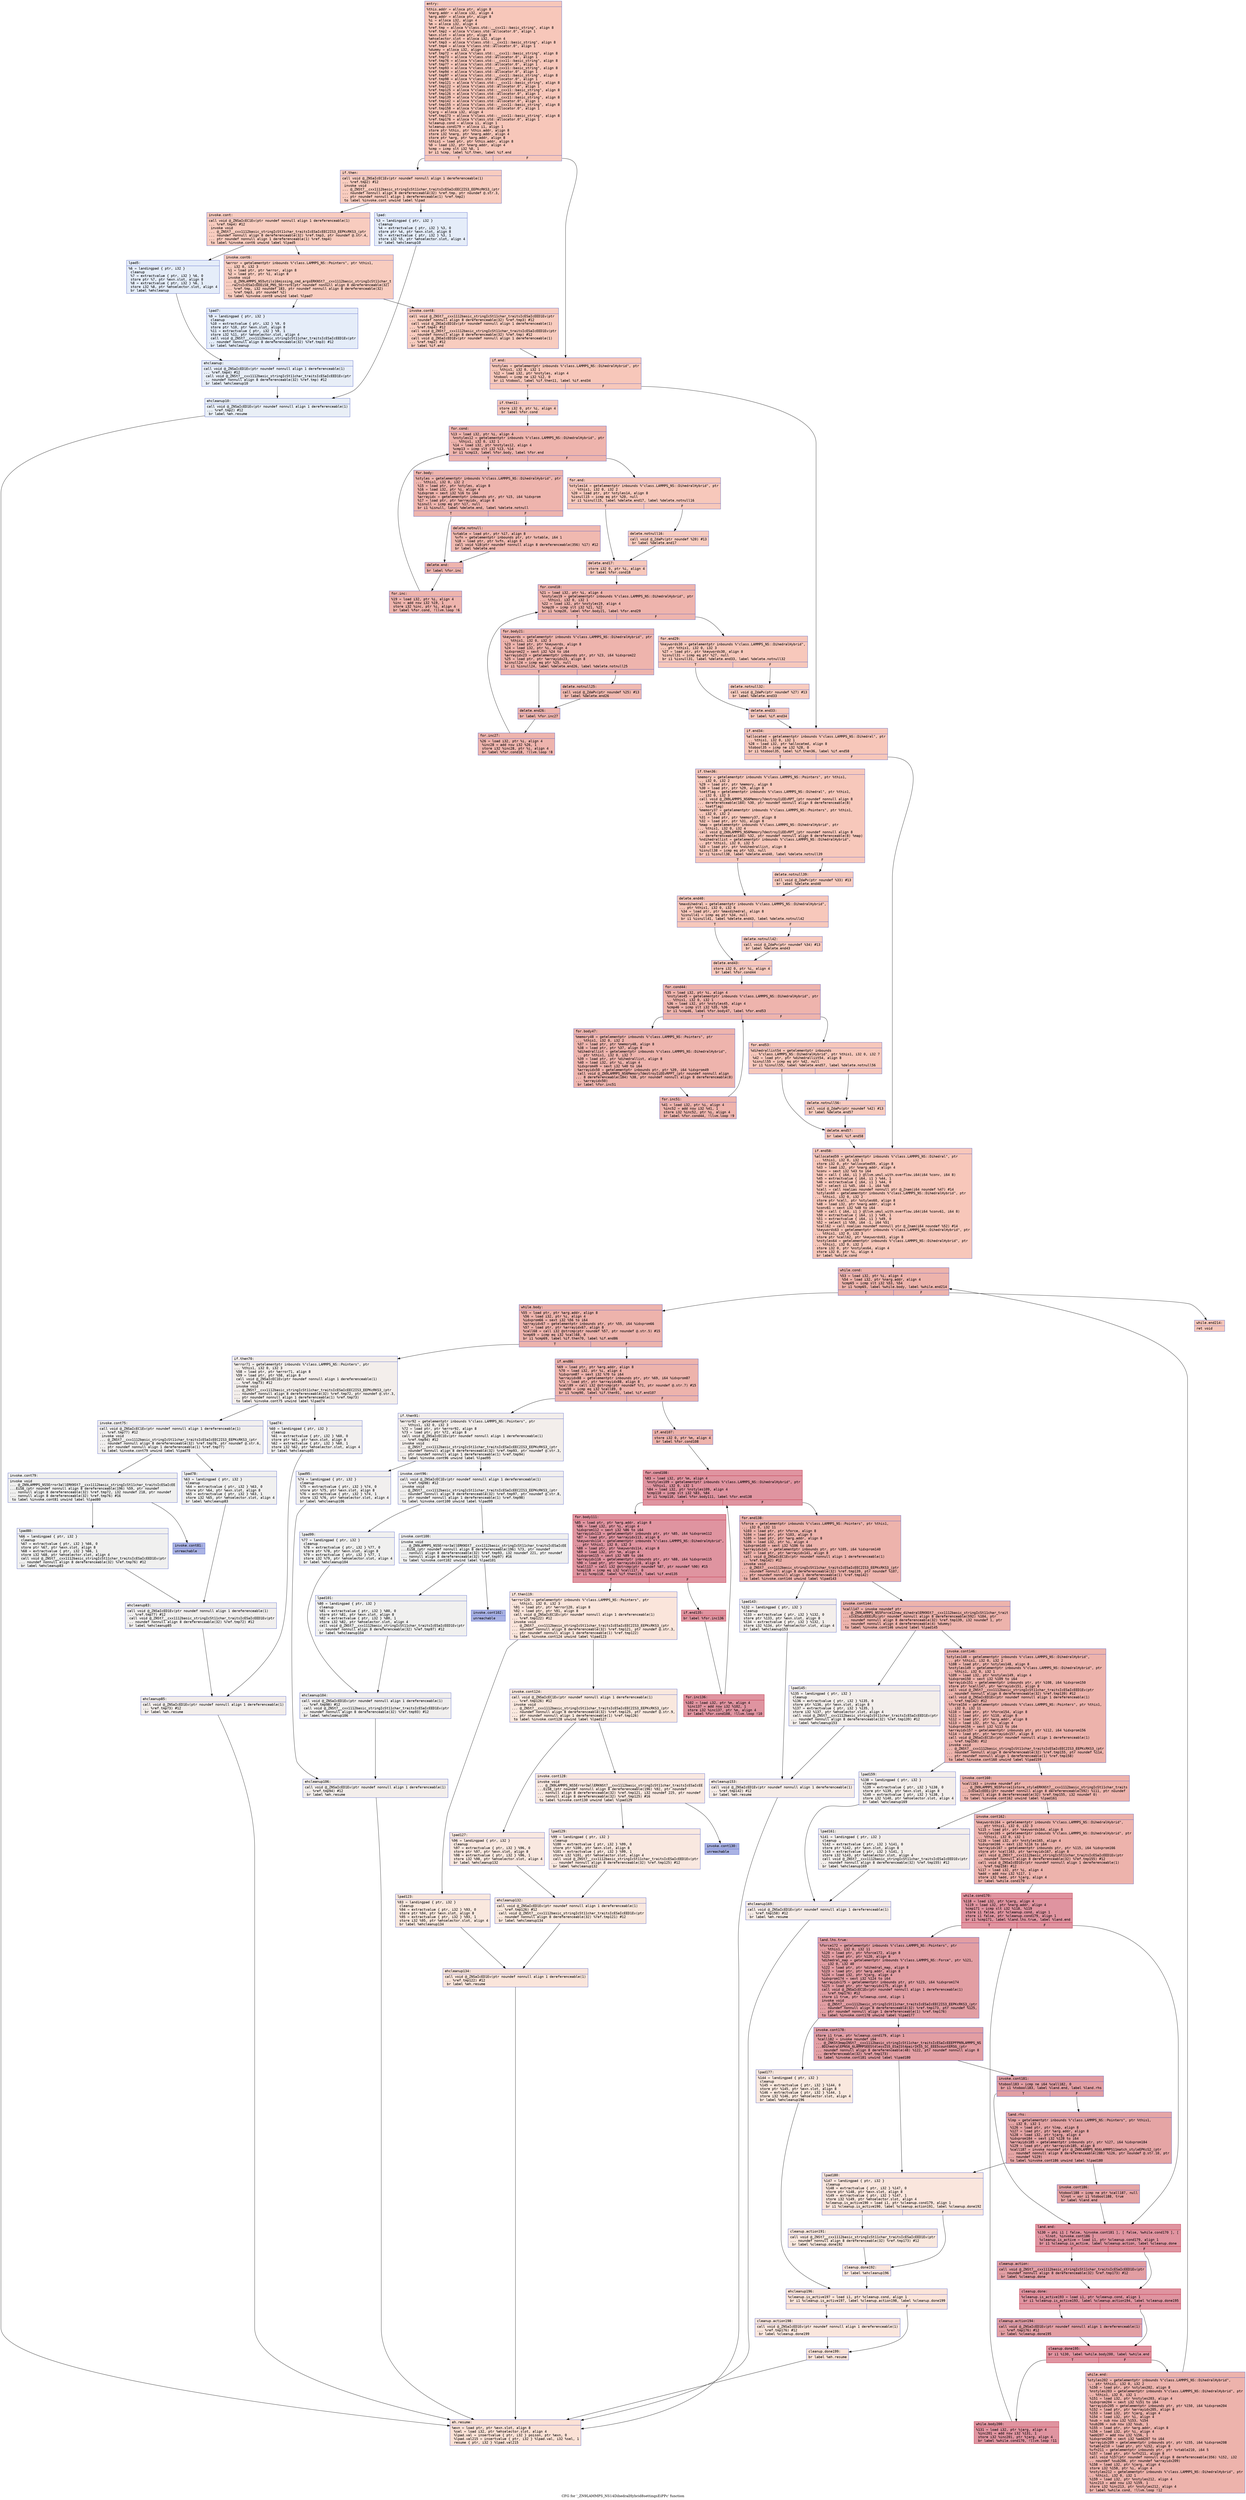 digraph "CFG for '_ZN9LAMMPS_NS14DihedralHybrid8settingsEiPPc' function" {
	label="CFG for '_ZN9LAMMPS_NS14DihedralHybrid8settingsEiPPc' function";

	Node0x56273af198f0 [shape=record,color="#3d50c3ff", style=filled, fillcolor="#ec7f6370" fontname="Courier",label="{entry:\l|  %this.addr = alloca ptr, align 8\l  %narg.addr = alloca i32, align 4\l  %arg.addr = alloca ptr, align 8\l  %i = alloca i32, align 4\l  %m = alloca i32, align 4\l  %ref.tmp = alloca %\"class.std::__cxx11::basic_string\", align 8\l  %ref.tmp2 = alloca %\"class.std::allocator.0\", align 1\l  %exn.slot = alloca ptr, align 8\l  %ehselector.slot = alloca i32, align 4\l  %ref.tmp3 = alloca %\"class.std::__cxx11::basic_string\", align 8\l  %ref.tmp4 = alloca %\"class.std::allocator.0\", align 1\l  %dummy = alloca i32, align 4\l  %ref.tmp72 = alloca %\"class.std::__cxx11::basic_string\", align 8\l  %ref.tmp73 = alloca %\"class.std::allocator.0\", align 1\l  %ref.tmp76 = alloca %\"class.std::__cxx11::basic_string\", align 8\l  %ref.tmp77 = alloca %\"class.std::allocator.0\", align 1\l  %ref.tmp93 = alloca %\"class.std::__cxx11::basic_string\", align 8\l  %ref.tmp94 = alloca %\"class.std::allocator.0\", align 1\l  %ref.tmp97 = alloca %\"class.std::__cxx11::basic_string\", align 8\l  %ref.tmp98 = alloca %\"class.std::allocator.0\", align 1\l  %ref.tmp121 = alloca %\"class.std::__cxx11::basic_string\", align 8\l  %ref.tmp122 = alloca %\"class.std::allocator.0\", align 1\l  %ref.tmp125 = alloca %\"class.std::__cxx11::basic_string\", align 8\l  %ref.tmp126 = alloca %\"class.std::allocator.0\", align 1\l  %ref.tmp139 = alloca %\"class.std::__cxx11::basic_string\", align 8\l  %ref.tmp142 = alloca %\"class.std::allocator.0\", align 1\l  %ref.tmp155 = alloca %\"class.std::__cxx11::basic_string\", align 8\l  %ref.tmp158 = alloca %\"class.std::allocator.0\", align 1\l  %jarg = alloca i32, align 4\l  %ref.tmp173 = alloca %\"class.std::__cxx11::basic_string\", align 8\l  %ref.tmp176 = alloca %\"class.std::allocator.0\", align 1\l  %cleanup.cond = alloca i1, align 1\l  %cleanup.cond179 = alloca i1, align 1\l  store ptr %this, ptr %this.addr, align 8\l  store i32 %narg, ptr %narg.addr, align 4\l  store ptr %arg, ptr %arg.addr, align 8\l  %this1 = load ptr, ptr %this.addr, align 8\l  %0 = load i32, ptr %narg.addr, align 4\l  %cmp = icmp slt i32 %0, 1\l  br i1 %cmp, label %if.then, label %if.end\l|{<s0>T|<s1>F}}"];
	Node0x56273af198f0:s0 -> Node0x56273af1b4c0[tooltip="entry -> if.then\nProbability 37.50%" ];
	Node0x56273af198f0:s1 -> Node0x56273af1b530[tooltip="entry -> if.end\nProbability 62.50%" ];
	Node0x56273af1b4c0 [shape=record,color="#3d50c3ff", style=filled, fillcolor="#f08b6e70" fontname="Courier",label="{if.then:\l|  call void @_ZNSaIcEC1Ev(ptr noundef nonnull align 1 dereferenceable(1)\l... %ref.tmp2) #12\l  invoke void\l... @_ZNSt7__cxx1112basic_stringIcSt11char_traitsIcESaIcEEC2IS3_EEPKcRKS3_(ptr\l... noundef nonnull align 8 dereferenceable(32) %ref.tmp, ptr noundef @.str.3,\l... ptr noundef nonnull align 1 dereferenceable(1) %ref.tmp2)\l          to label %invoke.cont unwind label %lpad\l}"];
	Node0x56273af1b4c0 -> Node0x56273af1b850[tooltip="if.then -> invoke.cont\nProbability 100.00%" ];
	Node0x56273af1b4c0 -> Node0x56273af1b8d0[tooltip="if.then -> lpad\nProbability 0.00%" ];
	Node0x56273af1b850 [shape=record,color="#3d50c3ff", style=filled, fillcolor="#f08b6e70" fontname="Courier",label="{invoke.cont:\l|  call void @_ZNSaIcEC1Ev(ptr noundef nonnull align 1 dereferenceable(1)\l... %ref.tmp4) #12\l  invoke void\l... @_ZNSt7__cxx1112basic_stringIcSt11char_traitsIcESaIcEEC2IS3_EEPKcRKS3_(ptr\l... noundef nonnull align 8 dereferenceable(32) %ref.tmp3, ptr noundef @.str.4,\l... ptr noundef nonnull align 1 dereferenceable(1) %ref.tmp4)\l          to label %invoke.cont6 unwind label %lpad5\l}"];
	Node0x56273af1b850 -> Node0x56273af1bd80[tooltip="invoke.cont -> invoke.cont6\nProbability 100.00%" ];
	Node0x56273af1b850 -> Node0x56273af1bdd0[tooltip="invoke.cont -> lpad5\nProbability 0.00%" ];
	Node0x56273af1bd80 [shape=record,color="#3d50c3ff", style=filled, fillcolor="#f08b6e70" fontname="Courier",label="{invoke.cont6:\l|  %error = getelementptr inbounds %\"class.LAMMPS_NS::Pointers\", ptr %this1,\l... i32 0, i32 3\l  %1 = load ptr, ptr %error, align 8\l  %2 = load ptr, ptr %1, align 8\l  invoke void\l... @_ZN9LAMMPS_NS5utils16missing_cmd_argsERKNSt7__cxx1112basic_stringIcSt11char_t\l...raitsIcESaIcEEEiS8_PNS_5ErrorE(ptr noundef nonnull align 8 dereferenceable(32)\l... %ref.tmp, i32 noundef 183, ptr noundef nonnull align 8 dereferenceable(32)\l... %ref.tmp3, ptr noundef %2)\l          to label %invoke.cont8 unwind label %lpad7\l}"];
	Node0x56273af1bd80 -> Node0x56273af1bd30[tooltip="invoke.cont6 -> invoke.cont8\nProbability 100.00%" ];
	Node0x56273af1bd80 -> Node0x56273af1c2d0[tooltip="invoke.cont6 -> lpad7\nProbability 0.00%" ];
	Node0x56273af1bd30 [shape=record,color="#3d50c3ff", style=filled, fillcolor="#f08b6e70" fontname="Courier",label="{invoke.cont8:\l|  call void @_ZNSt7__cxx1112basic_stringIcSt11char_traitsIcESaIcEED1Ev(ptr\l... noundef nonnull align 8 dereferenceable(32) %ref.tmp3) #12\l  call void @_ZNSaIcED1Ev(ptr noundef nonnull align 1 dereferenceable(1)\l... %ref.tmp4) #12\l  call void @_ZNSt7__cxx1112basic_stringIcSt11char_traitsIcESaIcEED1Ev(ptr\l... noundef nonnull align 8 dereferenceable(32) %ref.tmp) #12\l  call void @_ZNSaIcED1Ev(ptr noundef nonnull align 1 dereferenceable(1)\l... %ref.tmp2) #12\l  br label %if.end\l}"];
	Node0x56273af1bd30 -> Node0x56273af1b530[tooltip="invoke.cont8 -> if.end\nProbability 100.00%" ];
	Node0x56273af1b8d0 [shape=record,color="#3d50c3ff", style=filled, fillcolor="#c5d6f270" fontname="Courier",label="{lpad:\l|  %3 = landingpad \{ ptr, i32 \}\l          cleanup\l  %4 = extractvalue \{ ptr, i32 \} %3, 0\l  store ptr %4, ptr %exn.slot, align 8\l  %5 = extractvalue \{ ptr, i32 \} %3, 1\l  store i32 %5, ptr %ehselector.slot, align 4\l  br label %ehcleanup10\l}"];
	Node0x56273af1b8d0 -> Node0x56273af1cf00[tooltip="lpad -> ehcleanup10\nProbability 100.00%" ];
	Node0x56273af1bdd0 [shape=record,color="#3d50c3ff", style=filled, fillcolor="#c5d6f270" fontname="Courier",label="{lpad5:\l|  %6 = landingpad \{ ptr, i32 \}\l          cleanup\l  %7 = extractvalue \{ ptr, i32 \} %6, 0\l  store ptr %7, ptr %exn.slot, align 8\l  %8 = extractvalue \{ ptr, i32 \} %6, 1\l  store i32 %8, ptr %ehselector.slot, align 4\l  br label %ehcleanup\l}"];
	Node0x56273af1bdd0 -> Node0x56273af1d8f0[tooltip="lpad5 -> ehcleanup\nProbability 100.00%" ];
	Node0x56273af1c2d0 [shape=record,color="#3d50c3ff", style=filled, fillcolor="#c5d6f270" fontname="Courier",label="{lpad7:\l|  %9 = landingpad \{ ptr, i32 \}\l          cleanup\l  %10 = extractvalue \{ ptr, i32 \} %9, 0\l  store ptr %10, ptr %exn.slot, align 8\l  %11 = extractvalue \{ ptr, i32 \} %9, 1\l  store i32 %11, ptr %ehselector.slot, align 4\l  call void @_ZNSt7__cxx1112basic_stringIcSt11char_traitsIcESaIcEED1Ev(ptr\l... noundef nonnull align 8 dereferenceable(32) %ref.tmp3) #12\l  br label %ehcleanup\l}"];
	Node0x56273af1c2d0 -> Node0x56273af1d8f0[tooltip="lpad7 -> ehcleanup\nProbability 100.00%" ];
	Node0x56273af1d8f0 [shape=record,color="#3d50c3ff", style=filled, fillcolor="#cbd8ee70" fontname="Courier",label="{ehcleanup:\l|  call void @_ZNSaIcED1Ev(ptr noundef nonnull align 1 dereferenceable(1)\l... %ref.tmp4) #12\l  call void @_ZNSt7__cxx1112basic_stringIcSt11char_traitsIcESaIcEED1Ev(ptr\l... noundef nonnull align 8 dereferenceable(32) %ref.tmp) #12\l  br label %ehcleanup10\l}"];
	Node0x56273af1d8f0 -> Node0x56273af1cf00[tooltip="ehcleanup -> ehcleanup10\nProbability 100.00%" ];
	Node0x56273af1cf00 [shape=record,color="#3d50c3ff", style=filled, fillcolor="#cedaeb70" fontname="Courier",label="{ehcleanup10:\l|  call void @_ZNSaIcED1Ev(ptr noundef nonnull align 1 dereferenceable(1)\l... %ref.tmp2) #12\l  br label %eh.resume\l}"];
	Node0x56273af1cf00 -> Node0x56273af1e200[tooltip="ehcleanup10 -> eh.resume\nProbability 100.00%" ];
	Node0x56273af1b530 [shape=record,color="#3d50c3ff", style=filled, fillcolor="#ec7f6370" fontname="Courier",label="{if.end:\l|  %nstyles = getelementptr inbounds %\"class.LAMMPS_NS::DihedralHybrid\", ptr\l... %this1, i32 0, i32 1\l  %12 = load i32, ptr %nstyles, align 4\l  %tobool = icmp ne i32 %12, 0\l  br i1 %tobool, label %if.then11, label %if.end34\l|{<s0>T|<s1>F}}"];
	Node0x56273af1b530:s0 -> Node0x56273af1e4b0[tooltip="if.end -> if.then11\nProbability 62.50%" ];
	Node0x56273af1b530:s1 -> Node0x56273af1e530[tooltip="if.end -> if.end34\nProbability 37.50%" ];
	Node0x56273af1e4b0 [shape=record,color="#3d50c3ff", style=filled, fillcolor="#ed836670" fontname="Courier",label="{if.then11:\l|  store i32 0, ptr %i, align 4\l  br label %for.cond\l}"];
	Node0x56273af1e4b0 -> Node0x56273af1e700[tooltip="if.then11 -> for.cond\nProbability 100.00%" ];
	Node0x56273af1e700 [shape=record,color="#3d50c3ff", style=filled, fillcolor="#d8564670" fontname="Courier",label="{for.cond:\l|  %13 = load i32, ptr %i, align 4\l  %nstyles12 = getelementptr inbounds %\"class.LAMMPS_NS::DihedralHybrid\", ptr\l... %this1, i32 0, i32 1\l  %14 = load i32, ptr %nstyles12, align 4\l  %cmp13 = icmp slt i32 %13, %14\l  br i1 %cmp13, label %for.body, label %for.end\l|{<s0>T|<s1>F}}"];
	Node0x56273af1e700:s0 -> Node0x56273af1ea90[tooltip="for.cond -> for.body\nProbability 96.88%" ];
	Node0x56273af1e700:s1 -> Node0x56273af1eb10[tooltip="for.cond -> for.end\nProbability 3.12%" ];
	Node0x56273af1ea90 [shape=record,color="#3d50c3ff", style=filled, fillcolor="#d8564670" fontname="Courier",label="{for.body:\l|  %styles = getelementptr inbounds %\"class.LAMMPS_NS::DihedralHybrid\", ptr\l... %this1, i32 0, i32 2\l  %15 = load ptr, ptr %styles, align 8\l  %16 = load i32, ptr %i, align 4\l  %idxprom = sext i32 %16 to i64\l  %arrayidx = getelementptr inbounds ptr, ptr %15, i64 %idxprom\l  %17 = load ptr, ptr %arrayidx, align 8\l  %isnull = icmp eq ptr %17, null\l  br i1 %isnull, label %delete.end, label %delete.notnull\l|{<s0>T|<s1>F}}"];
	Node0x56273af1ea90:s0 -> Node0x56273af1f100[tooltip="for.body -> delete.end\nProbability 37.50%" ];
	Node0x56273af1ea90:s1 -> Node0x56273af1f180[tooltip="for.body -> delete.notnull\nProbability 62.50%" ];
	Node0x56273af1f180 [shape=record,color="#3d50c3ff", style=filled, fillcolor="#de614d70" fontname="Courier",label="{delete.notnull:\l|  %vtable = load ptr, ptr %17, align 8\l  %vfn = getelementptr inbounds ptr, ptr %vtable, i64 1\l  %18 = load ptr, ptr %vfn, align 8\l  call void %18(ptr noundef nonnull align 8 dereferenceable(356) %17) #12\l  br label %delete.end\l}"];
	Node0x56273af1f180 -> Node0x56273af1f100[tooltip="delete.notnull -> delete.end\nProbability 100.00%" ];
	Node0x56273af1f100 [shape=record,color="#3d50c3ff", style=filled, fillcolor="#d8564670" fontname="Courier",label="{delete.end:\l|  br label %for.inc\l}"];
	Node0x56273af1f100 -> Node0x56273af1f690[tooltip="delete.end -> for.inc\nProbability 100.00%" ];
	Node0x56273af1f690 [shape=record,color="#3d50c3ff", style=filled, fillcolor="#d8564670" fontname="Courier",label="{for.inc:\l|  %19 = load i32, ptr %i, align 4\l  %inc = add nsw i32 %19, 1\l  store i32 %inc, ptr %i, align 4\l  br label %for.cond, !llvm.loop !6\l}"];
	Node0x56273af1f690 -> Node0x56273af1e700[tooltip="for.inc -> for.cond\nProbability 100.00%" ];
	Node0x56273af1eb10 [shape=record,color="#3d50c3ff", style=filled, fillcolor="#ed836670" fontname="Courier",label="{for.end:\l|  %styles14 = getelementptr inbounds %\"class.LAMMPS_NS::DihedralHybrid\", ptr\l... %this1, i32 0, i32 2\l  %20 = load ptr, ptr %styles14, align 8\l  %isnull15 = icmp eq ptr %20, null\l  br i1 %isnull15, label %delete.end17, label %delete.notnull16\l|{<s0>T|<s1>F}}"];
	Node0x56273af1eb10:s0 -> Node0x56273af1fc50[tooltip="for.end -> delete.end17\nProbability 37.50%" ];
	Node0x56273af1eb10:s1 -> Node0x56273af1fd00[tooltip="for.end -> delete.notnull16\nProbability 62.50%" ];
	Node0x56273af1fd00 [shape=record,color="#3d50c3ff", style=filled, fillcolor="#f08b6e70" fontname="Courier",label="{delete.notnull16:\l|  call void @_ZdaPv(ptr noundef %20) #13\l  br label %delete.end17\l}"];
	Node0x56273af1fd00 -> Node0x56273af1fc50[tooltip="delete.notnull16 -> delete.end17\nProbability 100.00%" ];
	Node0x56273af1fc50 [shape=record,color="#3d50c3ff", style=filled, fillcolor="#ed836670" fontname="Courier",label="{delete.end17:\l|  store i32 0, ptr %i, align 4\l  br label %for.cond18\l}"];
	Node0x56273af1fc50 -> Node0x56273af200a0[tooltip="delete.end17 -> for.cond18\nProbability 100.00%" ];
	Node0x56273af200a0 [shape=record,color="#3d50c3ff", style=filled, fillcolor="#d8564670" fontname="Courier",label="{for.cond18:\l|  %21 = load i32, ptr %i, align 4\l  %nstyles19 = getelementptr inbounds %\"class.LAMMPS_NS::DihedralHybrid\", ptr\l... %this1, i32 0, i32 1\l  %22 = load i32, ptr %nstyles19, align 4\l  %cmp20 = icmp slt i32 %21, %22\l  br i1 %cmp20, label %for.body21, label %for.end29\l|{<s0>T|<s1>F}}"];
	Node0x56273af200a0:s0 -> Node0x56273af203b0[tooltip="for.cond18 -> for.body21\nProbability 96.88%" ];
	Node0x56273af200a0:s1 -> Node0x56273af20430[tooltip="for.cond18 -> for.end29\nProbability 3.12%" ];
	Node0x56273af203b0 [shape=record,color="#3d50c3ff", style=filled, fillcolor="#d8564670" fontname="Courier",label="{for.body21:\l|  %keywords = getelementptr inbounds %\"class.LAMMPS_NS::DihedralHybrid\", ptr\l... %this1, i32 0, i32 3\l  %23 = load ptr, ptr %keywords, align 8\l  %24 = load i32, ptr %i, align 4\l  %idxprom22 = sext i32 %24 to i64\l  %arrayidx23 = getelementptr inbounds ptr, ptr %23, i64 %idxprom22\l  %25 = load ptr, ptr %arrayidx23, align 8\l  %isnull24 = icmp eq ptr %25, null\l  br i1 %isnull24, label %delete.end26, label %delete.notnull25\l|{<s0>T|<s1>F}}"];
	Node0x56273af203b0:s0 -> Node0x56273af20a00[tooltip="for.body21 -> delete.end26\nProbability 37.50%" ];
	Node0x56273af203b0:s1 -> Node0x56273af20ab0[tooltip="for.body21 -> delete.notnull25\nProbability 62.50%" ];
	Node0x56273af20ab0 [shape=record,color="#3d50c3ff", style=filled, fillcolor="#de614d70" fontname="Courier",label="{delete.notnull25:\l|  call void @_ZdaPv(ptr noundef %25) #13\l  br label %delete.end26\l}"];
	Node0x56273af20ab0 -> Node0x56273af20a00[tooltip="delete.notnull25 -> delete.end26\nProbability 100.00%" ];
	Node0x56273af20a00 [shape=record,color="#3d50c3ff", style=filled, fillcolor="#d8564670" fontname="Courier",label="{delete.end26:\l|  br label %for.inc27\l}"];
	Node0x56273af20a00 -> Node0x56273af20db0[tooltip="delete.end26 -> for.inc27\nProbability 100.00%" ];
	Node0x56273af20db0 [shape=record,color="#3d50c3ff", style=filled, fillcolor="#d8564670" fontname="Courier",label="{for.inc27:\l|  %26 = load i32, ptr %i, align 4\l  %inc28 = add nsw i32 %26, 1\l  store i32 %inc28, ptr %i, align 4\l  br label %for.cond18, !llvm.loop !8\l}"];
	Node0x56273af20db0 -> Node0x56273af200a0[tooltip="for.inc27 -> for.cond18\nProbability 100.00%" ];
	Node0x56273af20430 [shape=record,color="#3d50c3ff", style=filled, fillcolor="#ed836670" fontname="Courier",label="{for.end29:\l|  %keywords30 = getelementptr inbounds %\"class.LAMMPS_NS::DihedralHybrid\",\l... ptr %this1, i32 0, i32 3\l  %27 = load ptr, ptr %keywords30, align 8\l  %isnull31 = icmp eq ptr %27, null\l  br i1 %isnull31, label %delete.end33, label %delete.notnull32\l|{<s0>T|<s1>F}}"];
	Node0x56273af20430:s0 -> Node0x56273af213a0[tooltip="for.end29 -> delete.end33\nProbability 37.50%" ];
	Node0x56273af20430:s1 -> Node0x56273af21450[tooltip="for.end29 -> delete.notnull32\nProbability 62.50%" ];
	Node0x56273af21450 [shape=record,color="#3d50c3ff", style=filled, fillcolor="#f08b6e70" fontname="Courier",label="{delete.notnull32:\l|  call void @_ZdaPv(ptr noundef %27) #13\l  br label %delete.end33\l}"];
	Node0x56273af21450 -> Node0x56273af213a0[tooltip="delete.notnull32 -> delete.end33\nProbability 100.00%" ];
	Node0x56273af213a0 [shape=record,color="#3d50c3ff", style=filled, fillcolor="#ed836670" fontname="Courier",label="{delete.end33:\l|  br label %if.end34\l}"];
	Node0x56273af213a0 -> Node0x56273af1e530[tooltip="delete.end33 -> if.end34\nProbability 100.00%" ];
	Node0x56273af1e530 [shape=record,color="#3d50c3ff", style=filled, fillcolor="#ec7f6370" fontname="Courier",label="{if.end34:\l|  %allocated = getelementptr inbounds %\"class.LAMMPS_NS::Dihedral\", ptr\l... %this1, i32 0, i32 1\l  %28 = load i32, ptr %allocated, align 8\l  %tobool35 = icmp ne i32 %28, 0\l  br i1 %tobool35, label %if.then36, label %if.end58\l|{<s0>T|<s1>F}}"];
	Node0x56273af1e530:s0 -> Node0x56273af21990[tooltip="if.end34 -> if.then36\nProbability 62.50%" ];
	Node0x56273af1e530:s1 -> Node0x56273af21a10[tooltip="if.end34 -> if.end58\nProbability 37.50%" ];
	Node0x56273af21990 [shape=record,color="#3d50c3ff", style=filled, fillcolor="#ed836670" fontname="Courier",label="{if.then36:\l|  %memory = getelementptr inbounds %\"class.LAMMPS_NS::Pointers\", ptr %this1,\l... i32 0, i32 2\l  %29 = load ptr, ptr %memory, align 8\l  %30 = load ptr, ptr %29, align 8\l  %setflag = getelementptr inbounds %\"class.LAMMPS_NS::Dihedral\", ptr %this1,\l... i32 0, i32 3\l  call void @_ZN9LAMMPS_NS6Memory7destroyIiEEvRPT_(ptr noundef nonnull align 8\l... dereferenceable(184) %30, ptr noundef nonnull align 8 dereferenceable(8)\l... %setflag)\l  %memory37 = getelementptr inbounds %\"class.LAMMPS_NS::Pointers\", ptr %this1,\l... i32 0, i32 2\l  %31 = load ptr, ptr %memory37, align 8\l  %32 = load ptr, ptr %31, align 8\l  %map = getelementptr inbounds %\"class.LAMMPS_NS::DihedralHybrid\", ptr\l... %this1, i32 0, i32 4\l  call void @_ZN9LAMMPS_NS6Memory7destroyIiEEvRPT_(ptr noundef nonnull align 8\l... dereferenceable(184) %32, ptr noundef nonnull align 8 dereferenceable(8) %map)\l  %ndihedrallist = getelementptr inbounds %\"class.LAMMPS_NS::DihedralHybrid\",\l... ptr %this1, i32 0, i32 5\l  %33 = load ptr, ptr %ndihedrallist, align 8\l  %isnull38 = icmp eq ptr %33, null\l  br i1 %isnull38, label %delete.end40, label %delete.notnull39\l|{<s0>T|<s1>F}}"];
	Node0x56273af21990:s0 -> Node0x56273af22b50[tooltip="if.then36 -> delete.end40\nProbability 37.50%" ];
	Node0x56273af21990:s1 -> Node0x56273af22c00[tooltip="if.then36 -> delete.notnull39\nProbability 62.50%" ];
	Node0x56273af22c00 [shape=record,color="#3d50c3ff", style=filled, fillcolor="#f08b6e70" fontname="Courier",label="{delete.notnull39:\l|  call void @_ZdaPv(ptr noundef %33) #13\l  br label %delete.end40\l}"];
	Node0x56273af22c00 -> Node0x56273af22b50[tooltip="delete.notnull39 -> delete.end40\nProbability 100.00%" ];
	Node0x56273af22b50 [shape=record,color="#3d50c3ff", style=filled, fillcolor="#ed836670" fontname="Courier",label="{delete.end40:\l|  %maxdihedral = getelementptr inbounds %\"class.LAMMPS_NS::DihedralHybrid\",\l... ptr %this1, i32 0, i32 6\l  %34 = load ptr, ptr %maxdihedral, align 8\l  %isnull41 = icmp eq ptr %34, null\l  br i1 %isnull41, label %delete.end43, label %delete.notnull42\l|{<s0>T|<s1>F}}"];
	Node0x56273af22b50:s0 -> Node0x56273aefe960[tooltip="delete.end40 -> delete.end43\nProbability 37.50%" ];
	Node0x56273af22b50:s1 -> Node0x56273aefea10[tooltip="delete.end40 -> delete.notnull42\nProbability 62.50%" ];
	Node0x56273aefea10 [shape=record,color="#3d50c3ff", style=filled, fillcolor="#f08b6e70" fontname="Courier",label="{delete.notnull42:\l|  call void @_ZdaPv(ptr noundef %34) #13\l  br label %delete.end43\l}"];
	Node0x56273aefea10 -> Node0x56273aefe960[tooltip="delete.notnull42 -> delete.end43\nProbability 100.00%" ];
	Node0x56273aefe960 [shape=record,color="#3d50c3ff", style=filled, fillcolor="#ed836670" fontname="Courier",label="{delete.end43:\l|  store i32 0, ptr %i, align 4\l  br label %for.cond44\l}"];
	Node0x56273aefe960 -> Node0x56273aefed90[tooltip="delete.end43 -> for.cond44\nProbability 100.00%" ];
	Node0x56273aefed90 [shape=record,color="#3d50c3ff", style=filled, fillcolor="#d8564670" fontname="Courier",label="{for.cond44:\l|  %35 = load i32, ptr %i, align 4\l  %nstyles45 = getelementptr inbounds %\"class.LAMMPS_NS::DihedralHybrid\", ptr\l... %this1, i32 0, i32 1\l  %36 = load i32, ptr %nstyles45, align 4\l  %cmp46 = icmp slt i32 %35, %36\l  br i1 %cmp46, label %for.body47, label %for.end53\l|{<s0>T|<s1>F}}"];
	Node0x56273aefed90:s0 -> Node0x56273aeff0a0[tooltip="for.cond44 -> for.body47\nProbability 96.88%" ];
	Node0x56273aefed90:s1 -> Node0x56273aeff120[tooltip="for.cond44 -> for.end53\nProbability 3.12%" ];
	Node0x56273aeff0a0 [shape=record,color="#3d50c3ff", style=filled, fillcolor="#d8564670" fontname="Courier",label="{for.body47:\l|  %memory48 = getelementptr inbounds %\"class.LAMMPS_NS::Pointers\", ptr\l... %this1, i32 0, i32 2\l  %37 = load ptr, ptr %memory48, align 8\l  %38 = load ptr, ptr %37, align 8\l  %dihedrallist = getelementptr inbounds %\"class.LAMMPS_NS::DihedralHybrid\",\l... ptr %this1, i32 0, i32 7\l  %39 = load ptr, ptr %dihedrallist, align 8\l  %40 = load i32, ptr %i, align 4\l  %idxprom49 = sext i32 %40 to i64\l  %arrayidx50 = getelementptr inbounds ptr, ptr %39, i64 %idxprom49\l  call void @_ZN9LAMMPS_NS6Memory7destroyIiEEvRPPT_(ptr noundef nonnull align\l... 8 dereferenceable(184) %38, ptr noundef nonnull align 8 dereferenceable(8)\l... %arrayidx50)\l  br label %for.inc51\l}"];
	Node0x56273aeff0a0 -> Node0x56273aeff950[tooltip="for.body47 -> for.inc51\nProbability 100.00%" ];
	Node0x56273aeff950 [shape=record,color="#3d50c3ff", style=filled, fillcolor="#d8564670" fontname="Courier",label="{for.inc51:\l|  %41 = load i32, ptr %i, align 4\l  %inc52 = add nsw i32 %41, 1\l  store i32 %inc52, ptr %i, align 4\l  br label %for.cond44, !llvm.loop !9\l}"];
	Node0x56273aeff950 -> Node0x56273aefed90[tooltip="for.inc51 -> for.cond44\nProbability 100.00%" ];
	Node0x56273aeff120 [shape=record,color="#3d50c3ff", style=filled, fillcolor="#ed836670" fontname="Courier",label="{for.end53:\l|  %dihedrallist54 = getelementptr inbounds\l... %\"class.LAMMPS_NS::DihedralHybrid\", ptr %this1, i32 0, i32 7\l  %42 = load ptr, ptr %dihedrallist54, align 8\l  %isnull55 = icmp eq ptr %42, null\l  br i1 %isnull55, label %delete.end57, label %delete.notnull56\l|{<s0>T|<s1>F}}"];
	Node0x56273aeff120:s0 -> Node0x56273aefff80[tooltip="for.end53 -> delete.end57\nProbability 37.50%" ];
	Node0x56273aeff120:s1 -> Node0x56273af00030[tooltip="for.end53 -> delete.notnull56\nProbability 62.50%" ];
	Node0x56273af00030 [shape=record,color="#3d50c3ff", style=filled, fillcolor="#f08b6e70" fontname="Courier",label="{delete.notnull56:\l|  call void @_ZdaPv(ptr noundef %42) #13\l  br label %delete.end57\l}"];
	Node0x56273af00030 -> Node0x56273aefff80[tooltip="delete.notnull56 -> delete.end57\nProbability 100.00%" ];
	Node0x56273aefff80 [shape=record,color="#3d50c3ff", style=filled, fillcolor="#ed836670" fontname="Courier",label="{delete.end57:\l|  br label %if.end58\l}"];
	Node0x56273aefff80 -> Node0x56273af21a10[tooltip="delete.end57 -> if.end58\nProbability 100.00%" ];
	Node0x56273af21a10 [shape=record,color="#3d50c3ff", style=filled, fillcolor="#ec7f6370" fontname="Courier",label="{if.end58:\l|  %allocated59 = getelementptr inbounds %\"class.LAMMPS_NS::Dihedral\", ptr\l... %this1, i32 0, i32 1\l  store i32 0, ptr %allocated59, align 8\l  %43 = load i32, ptr %narg.addr, align 4\l  %conv = sext i32 %43 to i64\l  %44 = call \{ i64, i1 \} @llvm.umul.with.overflow.i64(i64 %conv, i64 8)\l  %45 = extractvalue \{ i64, i1 \} %44, 1\l  %46 = extractvalue \{ i64, i1 \} %44, 0\l  %47 = select i1 %45, i64 -1, i64 %46\l  %call = call noalias noundef nonnull ptr @_Znam(i64 noundef %47) #14\l  %styles60 = getelementptr inbounds %\"class.LAMMPS_NS::DihedralHybrid\", ptr\l... %this1, i32 0, i32 2\l  store ptr %call, ptr %styles60, align 8\l  %48 = load i32, ptr %narg.addr, align 4\l  %conv61 = sext i32 %48 to i64\l  %49 = call \{ i64, i1 \} @llvm.umul.with.overflow.i64(i64 %conv61, i64 8)\l  %50 = extractvalue \{ i64, i1 \} %49, 1\l  %51 = extractvalue \{ i64, i1 \} %49, 0\l  %52 = select i1 %50, i64 -1, i64 %51\l  %call62 = call noalias noundef nonnull ptr @_Znam(i64 noundef %52) #14\l  %keywords63 = getelementptr inbounds %\"class.LAMMPS_NS::DihedralHybrid\", ptr\l... %this1, i32 0, i32 3\l  store ptr %call62, ptr %keywords63, align 8\l  %nstyles64 = getelementptr inbounds %\"class.LAMMPS_NS::DihedralHybrid\", ptr\l... %this1, i32 0, i32 1\l  store i32 0, ptr %nstyles64, align 4\l  store i32 0, ptr %i, align 4\l  br label %while.cond\l}"];
	Node0x56273af21a10 -> Node0x56273af01c30[tooltip="if.end58 -> while.cond\nProbability 100.00%" ];
	Node0x56273af01c30 [shape=record,color="#3d50c3ff", style=filled, fillcolor="#d6524470" fontname="Courier",label="{while.cond:\l|  %53 = load i32, ptr %i, align 4\l  %54 = load i32, ptr %narg.addr, align 4\l  %cmp65 = icmp slt i32 %53, %54\l  br i1 %cmp65, label %while.body, label %while.end214\l|{<s0>T|<s1>F}}"];
	Node0x56273af01c30:s0 -> Node0x56273af01ed0[tooltip="while.cond -> while.body\nProbability 96.88%" ];
	Node0x56273af01c30:s1 -> Node0x56273af01f50[tooltip="while.cond -> while.end214\nProbability 3.12%" ];
	Node0x56273af01ed0 [shape=record,color="#3d50c3ff", style=filled, fillcolor="#d6524470" fontname="Courier",label="{while.body:\l|  %55 = load ptr, ptr %arg.addr, align 8\l  %56 = load i32, ptr %i, align 4\l  %idxprom66 = sext i32 %56 to i64\l  %arrayidx67 = getelementptr inbounds ptr, ptr %55, i64 %idxprom66\l  %57 = load ptr, ptr %arrayidx67, align 8\l  %call68 = call i32 @strcmp(ptr noundef %57, ptr noundef @.str.5) #15\l  %cmp69 = icmp eq i32 %call68, 0\l  br i1 %cmp69, label %if.then70, label %if.end86\l|{<s0>T|<s1>F}}"];
	Node0x56273af01ed0:s0 -> Node0x56273af025f0[tooltip="while.body -> if.then70\nProbability 0.00%" ];
	Node0x56273af01ed0:s1 -> Node0x56273af02670[tooltip="while.body -> if.end86\nProbability 100.00%" ];
	Node0x56273af025f0 [shape=record,color="#3d50c3ff", style=filled, fillcolor="#e5d8d170" fontname="Courier",label="{if.then70:\l|  %error71 = getelementptr inbounds %\"class.LAMMPS_NS::Pointers\", ptr\l... %this1, i32 0, i32 3\l  %58 = load ptr, ptr %error71, align 8\l  %59 = load ptr, ptr %58, align 8\l  call void @_ZNSaIcEC1Ev(ptr noundef nonnull align 1 dereferenceable(1)\l... %ref.tmp73) #12\l  invoke void\l... @_ZNSt7__cxx1112basic_stringIcSt11char_traitsIcESaIcEEC2IS3_EEPKcRKS3_(ptr\l... noundef nonnull align 8 dereferenceable(32) %ref.tmp72, ptr noundef @.str.3,\l... ptr noundef nonnull align 1 dereferenceable(1) %ref.tmp73)\l          to label %invoke.cont75 unwind label %lpad74\l}"];
	Node0x56273af025f0 -> Node0x56273af2c270[tooltip="if.then70 -> invoke.cont75\nProbability 50.00%" ];
	Node0x56273af025f0 -> Node0x56273af2c2c0[tooltip="if.then70 -> lpad74\nProbability 50.00%" ];
	Node0x56273af2c270 [shape=record,color="#3d50c3ff", style=filled, fillcolor="#e0dbd870" fontname="Courier",label="{invoke.cont75:\l|  call void @_ZNSaIcEC1Ev(ptr noundef nonnull align 1 dereferenceable(1)\l... %ref.tmp77) #12\l  invoke void\l... @_ZNSt7__cxx1112basic_stringIcSt11char_traitsIcESaIcEEC2IS3_EEPKcRKS3_(ptr\l... noundef nonnull align 8 dereferenceable(32) %ref.tmp76, ptr noundef @.str.6,\l... ptr noundef nonnull align 1 dereferenceable(1) %ref.tmp77)\l          to label %invoke.cont79 unwind label %lpad78\l}"];
	Node0x56273af2c270 -> Node0x56273af2c640[tooltip="invoke.cont75 -> invoke.cont79\nProbability 50.00%" ];
	Node0x56273af2c270 -> Node0x56273af2c690[tooltip="invoke.cont75 -> lpad78\nProbability 50.00%" ];
	Node0x56273af2c640 [shape=record,color="#3d50c3ff", style=filled, fillcolor="#dedcdb70" fontname="Courier",label="{invoke.cont79:\l|  invoke void\l... @_ZN9LAMMPS_NS5Error3allERKNSt7__cxx1112basic_stringIcSt11char_traitsIcESaIcEE\l...EiS8_(ptr noundef nonnull align 8 dereferenceable(196) %59, ptr noundef\l... nonnull align 8 dereferenceable(32) %ref.tmp72, i32 noundef 218, ptr noundef\l... nonnull align 8 dereferenceable(32) %ref.tmp76) #16\l          to label %invoke.cont81 unwind label %lpad80\l}"];
	Node0x56273af2c640 -> Node0x56273af2c5f0[tooltip="invoke.cont79 -> invoke.cont81\nProbability 0.00%" ];
	Node0x56273af2c640 -> Node0x56273af2ca10[tooltip="invoke.cont79 -> lpad80\nProbability 100.00%" ];
	Node0x56273af2c5f0 [shape=record,color="#3d50c3ff", style=filled, fillcolor="#3d50c370" fontname="Courier",label="{invoke.cont81:\l|  unreachable\l}"];
	Node0x56273af2c2c0 [shape=record,color="#3d50c3ff", style=filled, fillcolor="#e0dbd870" fontname="Courier",label="{lpad74:\l|  %60 = landingpad \{ ptr, i32 \}\l          cleanup\l  %61 = extractvalue \{ ptr, i32 \} %60, 0\l  store ptr %61, ptr %exn.slot, align 8\l  %62 = extractvalue \{ ptr, i32 \} %60, 1\l  store i32 %62, ptr %ehselector.slot, align 4\l  br label %ehcleanup85\l}"];
	Node0x56273af2c2c0 -> Node0x56273af2d0b0[tooltip="lpad74 -> ehcleanup85\nProbability 100.00%" ];
	Node0x56273af2c690 [shape=record,color="#3d50c3ff", style=filled, fillcolor="#dedcdb70" fontname="Courier",label="{lpad78:\l|  %63 = landingpad \{ ptr, i32 \}\l          cleanup\l  %64 = extractvalue \{ ptr, i32 \} %63, 0\l  store ptr %64, ptr %exn.slot, align 8\l  %65 = extractvalue \{ ptr, i32 \} %63, 1\l  store i32 %65, ptr %ehselector.slot, align 4\l  br label %ehcleanup83\l}"];
	Node0x56273af2c690 -> Node0x56273af2d400[tooltip="lpad78 -> ehcleanup83\nProbability 100.00%" ];
	Node0x56273af2ca10 [shape=record,color="#3d50c3ff", style=filled, fillcolor="#dedcdb70" fontname="Courier",label="{lpad80:\l|  %66 = landingpad \{ ptr, i32 \}\l          cleanup\l  %67 = extractvalue \{ ptr, i32 \} %66, 0\l  store ptr %67, ptr %exn.slot, align 8\l  %68 = extractvalue \{ ptr, i32 \} %66, 1\l  store i32 %68, ptr %ehselector.slot, align 4\l  call void @_ZNSt7__cxx1112basic_stringIcSt11char_traitsIcESaIcEED1Ev(ptr\l... noundef nonnull align 8 dereferenceable(32) %ref.tmp76) #12\l  br label %ehcleanup83\l}"];
	Node0x56273af2ca10 -> Node0x56273af2d400[tooltip="lpad80 -> ehcleanup83\nProbability 100.00%" ];
	Node0x56273af2d400 [shape=record,color="#3d50c3ff", style=filled, fillcolor="#e0dbd870" fontname="Courier",label="{ehcleanup83:\l|  call void @_ZNSaIcED1Ev(ptr noundef nonnull align 1 dereferenceable(1)\l... %ref.tmp77) #12\l  call void @_ZNSt7__cxx1112basic_stringIcSt11char_traitsIcESaIcEED1Ev(ptr\l... noundef nonnull align 8 dereferenceable(32) %ref.tmp72) #12\l  br label %ehcleanup85\l}"];
	Node0x56273af2d400 -> Node0x56273af2d0b0[tooltip="ehcleanup83 -> ehcleanup85\nProbability 100.00%" ];
	Node0x56273af2d0b0 [shape=record,color="#3d50c3ff", style=filled, fillcolor="#e5d8d170" fontname="Courier",label="{ehcleanup85:\l|  call void @_ZNSaIcED1Ev(ptr noundef nonnull align 1 dereferenceable(1)\l... %ref.tmp73) #12\l  br label %eh.resume\l}"];
	Node0x56273af2d0b0 -> Node0x56273af1e200[tooltip="ehcleanup85 -> eh.resume\nProbability 100.00%" ];
	Node0x56273af02670 [shape=record,color="#3d50c3ff", style=filled, fillcolor="#d6524470" fontname="Courier",label="{if.end86:\l|  %69 = load ptr, ptr %arg.addr, align 8\l  %70 = load i32, ptr %i, align 4\l  %idxprom87 = sext i32 %70 to i64\l  %arrayidx88 = getelementptr inbounds ptr, ptr %69, i64 %idxprom87\l  %71 = load ptr, ptr %arrayidx88, align 8\l  %call89 = call i32 @strcmp(ptr noundef %71, ptr noundef @.str.7) #15\l  %cmp90 = icmp eq i32 %call89, 0\l  br i1 %cmp90, label %if.then91, label %if.end107\l|{<s0>T|<s1>F}}"];
	Node0x56273af02670:s0 -> Node0x56273af2e1c0[tooltip="if.end86 -> if.then91\nProbability 0.00%" ];
	Node0x56273af02670:s1 -> Node0x56273af2e240[tooltip="if.end86 -> if.end107\nProbability 100.00%" ];
	Node0x56273af2e1c0 [shape=record,color="#3d50c3ff", style=filled, fillcolor="#e5d8d170" fontname="Courier",label="{if.then91:\l|  %error92 = getelementptr inbounds %\"class.LAMMPS_NS::Pointers\", ptr\l... %this1, i32 0, i32 3\l  %72 = load ptr, ptr %error92, align 8\l  %73 = load ptr, ptr %72, align 8\l  call void @_ZNSaIcEC1Ev(ptr noundef nonnull align 1 dereferenceable(1)\l... %ref.tmp94) #12\l  invoke void\l... @_ZNSt7__cxx1112basic_stringIcSt11char_traitsIcESaIcEEC2IS3_EEPKcRKS3_(ptr\l... noundef nonnull align 8 dereferenceable(32) %ref.tmp93, ptr noundef @.str.3,\l... ptr noundef nonnull align 1 dereferenceable(1) %ref.tmp94)\l          to label %invoke.cont96 unwind label %lpad95\l}"];
	Node0x56273af2e1c0 -> Node0x56273af2e6d0[tooltip="if.then91 -> invoke.cont96\nProbability 50.00%" ];
	Node0x56273af2e1c0 -> Node0x56273af2e750[tooltip="if.then91 -> lpad95\nProbability 50.00%" ];
	Node0x56273af2e6d0 [shape=record,color="#3d50c3ff", style=filled, fillcolor="#e0dbd870" fontname="Courier",label="{invoke.cont96:\l|  call void @_ZNSaIcEC1Ev(ptr noundef nonnull align 1 dereferenceable(1)\l... %ref.tmp98) #12\l  invoke void\l... @_ZNSt7__cxx1112basic_stringIcSt11char_traitsIcESaIcEEC2IS3_EEPKcRKS3_(ptr\l... noundef nonnull align 8 dereferenceable(32) %ref.tmp97, ptr noundef @.str.8,\l... ptr noundef nonnull align 1 dereferenceable(1) %ref.tmp98)\l          to label %invoke.cont100 unwind label %lpad99\l}"];
	Node0x56273af2e6d0 -> Node0x56273af2ea70[tooltip="invoke.cont96 -> invoke.cont100\nProbability 50.00%" ];
	Node0x56273af2e6d0 -> Node0x56273af2eac0[tooltip="invoke.cont96 -> lpad99\nProbability 50.00%" ];
	Node0x56273af2ea70 [shape=record,color="#3d50c3ff", style=filled, fillcolor="#dedcdb70" fontname="Courier",label="{invoke.cont100:\l|  invoke void\l... @_ZN9LAMMPS_NS5Error3allERKNSt7__cxx1112basic_stringIcSt11char_traitsIcESaIcEE\l...EiS8_(ptr noundef nonnull align 8 dereferenceable(196) %73, ptr noundef\l... nonnull align 8 dereferenceable(32) %ref.tmp93, i32 noundef 221, ptr noundef\l... nonnull align 8 dereferenceable(32) %ref.tmp97) #16\l          to label %invoke.cont102 unwind label %lpad101\l}"];
	Node0x56273af2ea70 -> Node0x56273af2ea20[tooltip="invoke.cont100 -> invoke.cont102\nProbability 0.00%" ];
	Node0x56273af2ea70 -> Node0x56273af2ede0[tooltip="invoke.cont100 -> lpad101\nProbability 100.00%" ];
	Node0x56273af2ea20 [shape=record,color="#3d50c3ff", style=filled, fillcolor="#3d50c370" fontname="Courier",label="{invoke.cont102:\l|  unreachable\l}"];
	Node0x56273af2e750 [shape=record,color="#3d50c3ff", style=filled, fillcolor="#e0dbd870" fontname="Courier",label="{lpad95:\l|  %74 = landingpad \{ ptr, i32 \}\l          cleanup\l  %75 = extractvalue \{ ptr, i32 \} %74, 0\l  store ptr %75, ptr %exn.slot, align 8\l  %76 = extractvalue \{ ptr, i32 \} %74, 1\l  store i32 %76, ptr %ehselector.slot, align 4\l  br label %ehcleanup106\l}"];
	Node0x56273af2e750 -> Node0x56273af2f3a0[tooltip="lpad95 -> ehcleanup106\nProbability 100.00%" ];
	Node0x56273af2eac0 [shape=record,color="#3d50c3ff", style=filled, fillcolor="#dedcdb70" fontname="Courier",label="{lpad99:\l|  %77 = landingpad \{ ptr, i32 \}\l          cleanup\l  %78 = extractvalue \{ ptr, i32 \} %77, 0\l  store ptr %78, ptr %exn.slot, align 8\l  %79 = extractvalue \{ ptr, i32 \} %77, 1\l  store i32 %79, ptr %ehselector.slot, align 4\l  br label %ehcleanup104\l}"];
	Node0x56273af2eac0 -> Node0x56273af2f6f0[tooltip="lpad99 -> ehcleanup104\nProbability 100.00%" ];
	Node0x56273af2ede0 [shape=record,color="#3d50c3ff", style=filled, fillcolor="#dedcdb70" fontname="Courier",label="{lpad101:\l|  %80 = landingpad \{ ptr, i32 \}\l          cleanup\l  %81 = extractvalue \{ ptr, i32 \} %80, 0\l  store ptr %81, ptr %exn.slot, align 8\l  %82 = extractvalue \{ ptr, i32 \} %80, 1\l  store i32 %82, ptr %ehselector.slot, align 4\l  call void @_ZNSt7__cxx1112basic_stringIcSt11char_traitsIcESaIcEED1Ev(ptr\l... noundef nonnull align 8 dereferenceable(32) %ref.tmp97) #12\l  br label %ehcleanup104\l}"];
	Node0x56273af2ede0 -> Node0x56273af2f6f0[tooltip="lpad101 -> ehcleanup104\nProbability 100.00%" ];
	Node0x56273af2f6f0 [shape=record,color="#3d50c3ff", style=filled, fillcolor="#e0dbd870" fontname="Courier",label="{ehcleanup104:\l|  call void @_ZNSaIcED1Ev(ptr noundef nonnull align 1 dereferenceable(1)\l... %ref.tmp98) #12\l  call void @_ZNSt7__cxx1112basic_stringIcSt11char_traitsIcESaIcEED1Ev(ptr\l... noundef nonnull align 8 dereferenceable(32) %ref.tmp93) #12\l  br label %ehcleanup106\l}"];
	Node0x56273af2f6f0 -> Node0x56273af2f3a0[tooltip="ehcleanup104 -> ehcleanup106\nProbability 100.00%" ];
	Node0x56273af2f3a0 [shape=record,color="#3d50c3ff", style=filled, fillcolor="#e5d8d170" fontname="Courier",label="{ehcleanup106:\l|  call void @_ZNSaIcED1Ev(ptr noundef nonnull align 1 dereferenceable(1)\l... %ref.tmp94) #12\l  br label %eh.resume\l}"];
	Node0x56273af2f3a0 -> Node0x56273af1e200[tooltip="ehcleanup106 -> eh.resume\nProbability 100.00%" ];
	Node0x56273af2e240 [shape=record,color="#3d50c3ff", style=filled, fillcolor="#d6524470" fontname="Courier",label="{if.end107:\l|  store i32 0, ptr %m, align 4\l  br label %for.cond108\l}"];
	Node0x56273af2e240 -> Node0x56273af300b0[tooltip="if.end107 -> for.cond108\nProbability 100.00%" ];
	Node0x56273af300b0 [shape=record,color="#b70d28ff", style=filled, fillcolor="#b70d2870" fontname="Courier",label="{for.cond108:\l|  %83 = load i32, ptr %m, align 4\l  %nstyles109 = getelementptr inbounds %\"class.LAMMPS_NS::DihedralHybrid\", ptr\l... %this1, i32 0, i32 1\l  %84 = load i32, ptr %nstyles109, align 4\l  %cmp110 = icmp slt i32 %83, %84\l  br i1 %cmp110, label %for.body111, label %for.end138\l|{<s0>T|<s1>F}}"];
	Node0x56273af300b0:s0 -> Node0x56273af303f0[tooltip="for.cond108 -> for.body111\nProbability 96.88%" ];
	Node0x56273af300b0:s1 -> Node0x56273af30470[tooltip="for.cond108 -> for.end138\nProbability 3.12%" ];
	Node0x56273af303f0 [shape=record,color="#b70d28ff", style=filled, fillcolor="#b70d2870" fontname="Courier",label="{for.body111:\l|  %85 = load ptr, ptr %arg.addr, align 8\l  %86 = load i32, ptr %i, align 4\l  %idxprom112 = sext i32 %86 to i64\l  %arrayidx113 = getelementptr inbounds ptr, ptr %85, i64 %idxprom112\l  %87 = load ptr, ptr %arrayidx113, align 8\l  %keywords114 = getelementptr inbounds %\"class.LAMMPS_NS::DihedralHybrid\",\l... ptr %this1, i32 0, i32 3\l  %88 = load ptr, ptr %keywords114, align 8\l  %89 = load i32, ptr %m, align 4\l  %idxprom115 = sext i32 %89 to i64\l  %arrayidx116 = getelementptr inbounds ptr, ptr %88, i64 %idxprom115\l  %90 = load ptr, ptr %arrayidx116, align 8\l  %call117 = call i32 @strcmp(ptr noundef %87, ptr noundef %90) #15\l  %cmp118 = icmp eq i32 %call117, 0\l  br i1 %cmp118, label %if.then119, label %if.end135\l|{<s0>T|<s1>F}}"];
	Node0x56273af303f0:s0 -> Node0x56273af30e70[tooltip="for.body111 -> if.then119\nProbability 0.00%" ];
	Node0x56273af303f0:s1 -> Node0x56273af30ef0[tooltip="for.body111 -> if.end135\nProbability 100.00%" ];
	Node0x56273af30e70 [shape=record,color="#3d50c3ff", style=filled, fillcolor="#f4c5ad70" fontname="Courier",label="{if.then119:\l|  %error120 = getelementptr inbounds %\"class.LAMMPS_NS::Pointers\", ptr\l... %this1, i32 0, i32 3\l  %91 = load ptr, ptr %error120, align 8\l  %92 = load ptr, ptr %91, align 8\l  call void @_ZNSaIcEC1Ev(ptr noundef nonnull align 1 dereferenceable(1)\l... %ref.tmp122) #12\l  invoke void\l... @_ZNSt7__cxx1112basic_stringIcSt11char_traitsIcESaIcEEC2IS3_EEPKcRKS3_(ptr\l... noundef nonnull align 8 dereferenceable(32) %ref.tmp121, ptr noundef @.str.3,\l... ptr noundef nonnull align 1 dereferenceable(1) %ref.tmp122)\l          to label %invoke.cont124 unwind label %lpad123\l}"];
	Node0x56273af30e70 -> Node0x56273af31390[tooltip="if.then119 -> invoke.cont124\nProbability 50.00%" ];
	Node0x56273af30e70 -> Node0x56273af31410[tooltip="if.then119 -> lpad123\nProbability 50.00%" ];
	Node0x56273af31390 [shape=record,color="#3d50c3ff", style=filled, fillcolor="#f2cab570" fontname="Courier",label="{invoke.cont124:\l|  call void @_ZNSaIcEC1Ev(ptr noundef nonnull align 1 dereferenceable(1)\l... %ref.tmp126) #12\l  invoke void\l... @_ZNSt7__cxx1112basic_stringIcSt11char_traitsIcESaIcEEC2IS3_EEPKcRKS3_(ptr\l... noundef nonnull align 8 dereferenceable(32) %ref.tmp125, ptr noundef @.str.9,\l... ptr noundef nonnull align 1 dereferenceable(1) %ref.tmp126)\l          to label %invoke.cont128 unwind label %lpad127\l}"];
	Node0x56273af31390 -> Node0x56273af31730[tooltip="invoke.cont124 -> invoke.cont128\nProbability 50.00%" ];
	Node0x56273af31390 -> Node0x56273af31780[tooltip="invoke.cont124 -> lpad127\nProbability 50.00%" ];
	Node0x56273af31730 [shape=record,color="#3d50c3ff", style=filled, fillcolor="#f1ccb870" fontname="Courier",label="{invoke.cont128:\l|  invoke void\l... @_ZN9LAMMPS_NS5Error3allERKNSt7__cxx1112basic_stringIcSt11char_traitsIcESaIcEE\l...EiS8_(ptr noundef nonnull align 8 dereferenceable(196) %92, ptr noundef\l... nonnull align 8 dereferenceable(32) %ref.tmp121, i32 noundef 225, ptr noundef\l... nonnull align 8 dereferenceable(32) %ref.tmp125) #16\l          to label %invoke.cont130 unwind label %lpad129\l}"];
	Node0x56273af31730 -> Node0x56273af316e0[tooltip="invoke.cont128 -> invoke.cont130\nProbability 0.00%" ];
	Node0x56273af31730 -> Node0x56273af31aa0[tooltip="invoke.cont128 -> lpad129\nProbability 100.00%" ];
	Node0x56273af316e0 [shape=record,color="#3d50c3ff", style=filled, fillcolor="#3d50c370" fontname="Courier",label="{invoke.cont130:\l|  unreachable\l}"];
	Node0x56273af31410 [shape=record,color="#3d50c3ff", style=filled, fillcolor="#f2cab570" fontname="Courier",label="{lpad123:\l|  %93 = landingpad \{ ptr, i32 \}\l          cleanup\l  %94 = extractvalue \{ ptr, i32 \} %93, 0\l  store ptr %94, ptr %exn.slot, align 8\l  %95 = extractvalue \{ ptr, i32 \} %93, 1\l  store i32 %95, ptr %ehselector.slot, align 4\l  br label %ehcleanup134\l}"];
	Node0x56273af31410 -> Node0x56273af009c0[tooltip="lpad123 -> ehcleanup134\nProbability 100.00%" ];
	Node0x56273af31780 [shape=record,color="#3d50c3ff", style=filled, fillcolor="#f1ccb870" fontname="Courier",label="{lpad127:\l|  %96 = landingpad \{ ptr, i32 \}\l          cleanup\l  %97 = extractvalue \{ ptr, i32 \} %96, 0\l  store ptr %97, ptr %exn.slot, align 8\l  %98 = extractvalue \{ ptr, i32 \} %96, 1\l  store i32 %98, ptr %ehselector.slot, align 4\l  br label %ehcleanup132\l}"];
	Node0x56273af31780 -> Node0x56273af00d10[tooltip="lpad127 -> ehcleanup132\nProbability 100.00%" ];
	Node0x56273af31aa0 [shape=record,color="#3d50c3ff", style=filled, fillcolor="#f1ccb870" fontname="Courier",label="{lpad129:\l|  %99 = landingpad \{ ptr, i32 \}\l          cleanup\l  %100 = extractvalue \{ ptr, i32 \} %99, 0\l  store ptr %100, ptr %exn.slot, align 8\l  %101 = extractvalue \{ ptr, i32 \} %99, 1\l  store i32 %101, ptr %ehselector.slot, align 4\l  call void @_ZNSt7__cxx1112basic_stringIcSt11char_traitsIcESaIcEED1Ev(ptr\l... noundef nonnull align 8 dereferenceable(32) %ref.tmp125) #12\l  br label %ehcleanup132\l}"];
	Node0x56273af31aa0 -> Node0x56273af00d10[tooltip="lpad129 -> ehcleanup132\nProbability 100.00%" ];
	Node0x56273af00d10 [shape=record,color="#3d50c3ff", style=filled, fillcolor="#f2cab570" fontname="Courier",label="{ehcleanup132:\l|  call void @_ZNSaIcED1Ev(ptr noundef nonnull align 1 dereferenceable(1)\l... %ref.tmp126) #12\l  call void @_ZNSt7__cxx1112basic_stringIcSt11char_traitsIcESaIcEED1Ev(ptr\l... noundef nonnull align 8 dereferenceable(32) %ref.tmp121) #12\l  br label %ehcleanup134\l}"];
	Node0x56273af00d10 -> Node0x56273af009c0[tooltip="ehcleanup132 -> ehcleanup134\nProbability 100.00%" ];
	Node0x56273af009c0 [shape=record,color="#3d50c3ff", style=filled, fillcolor="#f4c5ad70" fontname="Courier",label="{ehcleanup134:\l|  call void @_ZNSaIcED1Ev(ptr noundef nonnull align 1 dereferenceable(1)\l... %ref.tmp122) #12\l  br label %eh.resume\l}"];
	Node0x56273af009c0 -> Node0x56273af1e200[tooltip="ehcleanup134 -> eh.resume\nProbability 100.00%" ];
	Node0x56273af30ef0 [shape=record,color="#b70d28ff", style=filled, fillcolor="#b70d2870" fontname="Courier",label="{if.end135:\l|  br label %for.inc136\l}"];
	Node0x56273af30ef0 -> Node0x56273af334d0[tooltip="if.end135 -> for.inc136\nProbability 100.00%" ];
	Node0x56273af334d0 [shape=record,color="#b70d28ff", style=filled, fillcolor="#b70d2870" fontname="Courier",label="{for.inc136:\l|  %102 = load i32, ptr %m, align 4\l  %inc137 = add nsw i32 %102, 1\l  store i32 %inc137, ptr %m, align 4\l  br label %for.cond108, !llvm.loop !10\l}"];
	Node0x56273af334d0 -> Node0x56273af300b0[tooltip="for.inc136 -> for.cond108\nProbability 100.00%" ];
	Node0x56273af30470 [shape=record,color="#3d50c3ff", style=filled, fillcolor="#d6524470" fontname="Courier",label="{for.end138:\l|  %force = getelementptr inbounds %\"class.LAMMPS_NS::Pointers\", ptr %this1,\l... i32 0, i32 11\l  %103 = load ptr, ptr %force, align 8\l  %104 = load ptr, ptr %103, align 8\l  %105 = load ptr, ptr %arg.addr, align 8\l  %106 = load i32, ptr %i, align 4\l  %idxprom140 = sext i32 %106 to i64\l  %arrayidx141 = getelementptr inbounds ptr, ptr %105, i64 %idxprom140\l  %107 = load ptr, ptr %arrayidx141, align 8\l  call void @_ZNSaIcEC1Ev(ptr noundef nonnull align 1 dereferenceable(1)\l... %ref.tmp142) #12\l  invoke void\l... @_ZNSt7__cxx1112basic_stringIcSt11char_traitsIcESaIcEEC2IS3_EEPKcRKS3_(ptr\l... noundef nonnull align 8 dereferenceable(32) %ref.tmp139, ptr noundef %107,\l... ptr noundef nonnull align 1 dereferenceable(1) %ref.tmp142)\l          to label %invoke.cont144 unwind label %lpad143\l}"];
	Node0x56273af30470 -> Node0x56273af33f50[tooltip="for.end138 -> invoke.cont144\nProbability 100.00%" ];
	Node0x56273af30470 -> Node0x56273af21de0[tooltip="for.end138 -> lpad143\nProbability 0.00%" ];
	Node0x56273af33f50 [shape=record,color="#3d50c3ff", style=filled, fillcolor="#d6524470" fontname="Courier",label="{invoke.cont144:\l|  %call147 = invoke noundef ptr\l... @_ZN9LAMMPS_NS5Force12new_dihedralERKNSt7__cxx1112basic_stringIcSt11char_trait\l...sIcESaIcEEEiRi(ptr noundef nonnull align 8 dereferenceable(592) %104, ptr\l... noundef nonnull align 8 dereferenceable(32) %ref.tmp139, i32 noundef 1, ptr\l... noundef nonnull align 4 dereferenceable(4) %dummy)\l          to label %invoke.cont146 unwind label %lpad145\l}"];
	Node0x56273af33f50 -> Node0x56273af33f00[tooltip="invoke.cont144 -> invoke.cont146\nProbability 100.00%" ];
	Node0x56273af33f50 -> Node0x56273af22080[tooltip="invoke.cont144 -> lpad145\nProbability 0.00%" ];
	Node0x56273af33f00 [shape=record,color="#3d50c3ff", style=filled, fillcolor="#d6524470" fontname="Courier",label="{invoke.cont146:\l|  %styles148 = getelementptr inbounds %\"class.LAMMPS_NS::DihedralHybrid\",\l... ptr %this1, i32 0, i32 2\l  %108 = load ptr, ptr %styles148, align 8\l  %nstyles149 = getelementptr inbounds %\"class.LAMMPS_NS::DihedralHybrid\", ptr\l... %this1, i32 0, i32 1\l  %109 = load i32, ptr %nstyles149, align 4\l  %idxprom150 = sext i32 %109 to i64\l  %arrayidx151 = getelementptr inbounds ptr, ptr %108, i64 %idxprom150\l  store ptr %call147, ptr %arrayidx151, align 8\l  call void @_ZNSt7__cxx1112basic_stringIcSt11char_traitsIcESaIcEED1Ev(ptr\l... noundef nonnull align 8 dereferenceable(32) %ref.tmp139) #12\l  call void @_ZNSaIcED1Ev(ptr noundef nonnull align 1 dereferenceable(1)\l... %ref.tmp142) #12\l  %force154 = getelementptr inbounds %\"class.LAMMPS_NS::Pointers\", ptr %this1,\l... i32 0, i32 11\l  %110 = load ptr, ptr %force154, align 8\l  %111 = load ptr, ptr %110, align 8\l  %112 = load ptr, ptr %arg.addr, align 8\l  %113 = load i32, ptr %i, align 4\l  %idxprom156 = sext i32 %113 to i64\l  %arrayidx157 = getelementptr inbounds ptr, ptr %112, i64 %idxprom156\l  %114 = load ptr, ptr %arrayidx157, align 8\l  call void @_ZNSaIcEC1Ev(ptr noundef nonnull align 1 dereferenceable(1)\l... %ref.tmp158) #12\l  invoke void\l... @_ZNSt7__cxx1112basic_stringIcSt11char_traitsIcESaIcEEC2IS3_EEPKcRKS3_(ptr\l... noundef nonnull align 8 dereferenceable(32) %ref.tmp155, ptr noundef %114,\l... ptr noundef nonnull align 1 dereferenceable(1) %ref.tmp158)\l          to label %invoke.cont160 unwind label %lpad159\l}"];
	Node0x56273af33f00 -> Node0x56273af35ea0[tooltip="invoke.cont146 -> invoke.cont160\nProbability 100.00%" ];
	Node0x56273af33f00 -> Node0x56273af35f20[tooltip="invoke.cont146 -> lpad159\nProbability 0.00%" ];
	Node0x56273af35ea0 [shape=record,color="#3d50c3ff", style=filled, fillcolor="#d6524470" fontname="Courier",label="{invoke.cont160:\l|  %call163 = invoke noundef ptr\l... @_ZN9LAMMPS_NS5Force11store_styleERKNSt7__cxx1112basic_stringIcSt11char_traits\l...IcESaIcEEEi(ptr noundef nonnull align 8 dereferenceable(592) %111, ptr noundef\l... nonnull align 8 dereferenceable(32) %ref.tmp155, i32 noundef 0)\l          to label %invoke.cont162 unwind label %lpad161\l}"];
	Node0x56273af35ea0 -> Node0x56273af35e50[tooltip="invoke.cont160 -> invoke.cont162\nProbability 100.00%" ];
	Node0x56273af35ea0 -> Node0x56273af36220[tooltip="invoke.cont160 -> lpad161\nProbability 0.00%" ];
	Node0x56273af35e50 [shape=record,color="#3d50c3ff", style=filled, fillcolor="#d6524470" fontname="Courier",label="{invoke.cont162:\l|  %keywords164 = getelementptr inbounds %\"class.LAMMPS_NS::DihedralHybrid\",\l... ptr %this1, i32 0, i32 3\l  %115 = load ptr, ptr %keywords164, align 8\l  %nstyles165 = getelementptr inbounds %\"class.LAMMPS_NS::DihedralHybrid\", ptr\l... %this1, i32 0, i32 1\l  %116 = load i32, ptr %nstyles165, align 4\l  %idxprom166 = sext i32 %116 to i64\l  %arrayidx167 = getelementptr inbounds ptr, ptr %115, i64 %idxprom166\l  store ptr %call163, ptr %arrayidx167, align 8\l  call void @_ZNSt7__cxx1112basic_stringIcSt11char_traitsIcESaIcEED1Ev(ptr\l... noundef nonnull align 8 dereferenceable(32) %ref.tmp155) #12\l  call void @_ZNSaIcED1Ev(ptr noundef nonnull align 1 dereferenceable(1)\l... %ref.tmp158) #12\l  %117 = load i32, ptr %i, align 4\l  %add = add nsw i32 %117, 1\l  store i32 %add, ptr %jarg, align 4\l  br label %while.cond170\l}"];
	Node0x56273af35e50 -> Node0x56273af36e00[tooltip="invoke.cont162 -> while.cond170\nProbability 100.00%" ];
	Node0x56273af36e00 [shape=record,color="#b70d28ff", style=filled, fillcolor="#b70d2870" fontname="Courier",label="{while.cond170:\l|  %118 = load i32, ptr %jarg, align 4\l  %119 = load i32, ptr %narg.addr, align 4\l  %cmp171 = icmp slt i32 %118, %119\l  store i1 false, ptr %cleanup.cond, align 1\l  store i1 false, ptr %cleanup.cond179, align 1\l  br i1 %cmp171, label %land.lhs.true, label %land.end\l|{<s0>T|<s1>F}}"];
	Node0x56273af36e00:s0 -> Node0x56273af37210[tooltip="while.cond170 -> land.lhs.true\nProbability 50.00%" ];
	Node0x56273af36e00:s1 -> Node0x56273af37260[tooltip="while.cond170 -> land.end\nProbability 50.00%" ];
	Node0x56273af37210 [shape=record,color="#3d50c3ff", style=filled, fillcolor="#be242e70" fontname="Courier",label="{land.lhs.true:\l|  %force172 = getelementptr inbounds %\"class.LAMMPS_NS::Pointers\", ptr\l... %this1, i32 0, i32 11\l  %120 = load ptr, ptr %force172, align 8\l  %121 = load ptr, ptr %120, align 8\l  %dihedral_map = getelementptr inbounds %\"class.LAMMPS_NS::Force\", ptr %121,\l... i32 0, i32 40\l  %122 = load ptr, ptr %dihedral_map, align 8\l  %123 = load ptr, ptr %arg.addr, align 8\l  %124 = load i32, ptr %jarg, align 4\l  %idxprom174 = sext i32 %124 to i64\l  %arrayidx175 = getelementptr inbounds ptr, ptr %123, i64 %idxprom174\l  %125 = load ptr, ptr %arrayidx175, align 8\l  call void @_ZNSaIcEC1Ev(ptr noundef nonnull align 1 dereferenceable(1)\l... %ref.tmp176) #12\l  store i1 true, ptr %cleanup.cond, align 1\l  invoke void\l... @_ZNSt7__cxx1112basic_stringIcSt11char_traitsIcESaIcEEC2IS3_EEPKcRKS3_(ptr\l... noundef nonnull align 8 dereferenceable(32) %ref.tmp173, ptr noundef %125,\l... ptr noundef nonnull align 1 dereferenceable(1) %ref.tmp176)\l          to label %invoke.cont178 unwind label %lpad177\l}"];
	Node0x56273af37210 -> Node0x56273af37cc0[tooltip="land.lhs.true -> invoke.cont178\nProbability 100.00%" ];
	Node0x56273af37210 -> Node0x56273af37d40[tooltip="land.lhs.true -> lpad177\nProbability 0.00%" ];
	Node0x56273af37cc0 [shape=record,color="#3d50c3ff", style=filled, fillcolor="#be242e70" fontname="Courier",label="{invoke.cont178:\l|  store i1 true, ptr %cleanup.cond179, align 1\l  %call182 = invoke noundef i64\l... @_ZNKSt3mapINSt7__cxx1112basic_stringIcSt11char_traitsIcESaIcEEEPFPN9LAMMPS_NS\l...8DihedralEPNS6_6LAMMPSEESt4lessIS5_ESaISt4pairIKS5_SC_EEE5countERSG_(ptr\l... noundef nonnull align 8 dereferenceable(48) %122, ptr noundef nonnull align 8\l... dereferenceable(32) %ref.tmp173)\l          to label %invoke.cont181 unwind label %lpad180\l}"];
	Node0x56273af37cc0 -> Node0x56273af37c70[tooltip="invoke.cont178 -> invoke.cont181\nProbability 100.00%" ];
	Node0x56273af37cc0 -> Node0x56273af38170[tooltip="invoke.cont178 -> lpad180\nProbability 0.00%" ];
	Node0x56273af37c70 [shape=record,color="#3d50c3ff", style=filled, fillcolor="#be242e70" fontname="Courier",label="{invoke.cont181:\l|  %tobool183 = icmp ne i64 %call182, 0\l  br i1 %tobool183, label %land.end, label %land.rhs\l|{<s0>T|<s1>F}}"];
	Node0x56273af37c70:s0 -> Node0x56273af37260[tooltip="invoke.cont181 -> land.end\nProbability 62.50%" ];
	Node0x56273af37c70:s1 -> Node0x56273af385d0[tooltip="invoke.cont181 -> land.rhs\nProbability 37.50%" ];
	Node0x56273af385d0 [shape=record,color="#3d50c3ff", style=filled, fillcolor="#c5333470" fontname="Courier",label="{land.rhs:\l|  %lmp = getelementptr inbounds %\"class.LAMMPS_NS::Pointers\", ptr %this1,\l... i32 0, i32 1\l  %126 = load ptr, ptr %lmp, align 8\l  %127 = load ptr, ptr %arg.addr, align 8\l  %128 = load i32, ptr %jarg, align 4\l  %idxprom184 = sext i32 %128 to i64\l  %arrayidx185 = getelementptr inbounds ptr, ptr %127, i64 %idxprom184\l  %129 = load ptr, ptr %arrayidx185, align 8\l  %call187 = invoke noundef ptr @_ZN9LAMMPS_NS6LAMMPS11match_styleEPKcS2_(ptr\l... noundef nonnull align 8 dereferenceable(288) %126, ptr noundef @.str.10, ptr\l... noundef %129)\l          to label %invoke.cont186 unwind label %lpad180\l}"];
	Node0x56273af385d0 -> Node0x56273af38ad0[tooltip="land.rhs -> invoke.cont186\nProbability 100.00%" ];
	Node0x56273af385d0 -> Node0x56273af38170[tooltip="land.rhs -> lpad180\nProbability 0.00%" ];
	Node0x56273af38ad0 [shape=record,color="#3d50c3ff", style=filled, fillcolor="#c5333470" fontname="Courier",label="{invoke.cont186:\l|  %tobool188 = icmp ne ptr %call187, null\l  %lnot = xor i1 %tobool188, true\l  br label %land.end\l}"];
	Node0x56273af38ad0 -> Node0x56273af37260[tooltip="invoke.cont186 -> land.end\nProbability 100.00%" ];
	Node0x56273af37260 [shape=record,color="#b70d28ff", style=filled, fillcolor="#b70d2870" fontname="Courier",label="{land.end:\l|  %130 = phi i1 [ false, %invoke.cont181 ], [ false, %while.cond170 ], [\l... %lnot, %invoke.cont186 ]\l  %cleanup.is_active = load i1, ptr %cleanup.cond179, align 1\l  br i1 %cleanup.is_active, label %cleanup.action, label %cleanup.done\l|{<s0>T|<s1>F}}"];
	Node0x56273af37260:s0 -> Node0x56273af39200[tooltip="land.end -> cleanup.action\nProbability 50.00%" ];
	Node0x56273af37260:s1 -> Node0x56273af39250[tooltip="land.end -> cleanup.done\nProbability 50.00%" ];
	Node0x56273af39200 [shape=record,color="#3d50c3ff", style=filled, fillcolor="#be242e70" fontname="Courier",label="{cleanup.action:\l|  call void @_ZNSt7__cxx1112basic_stringIcSt11char_traitsIcESaIcEED1Ev(ptr\l... noundef nonnull align 8 dereferenceable(32) %ref.tmp173) #12\l  br label %cleanup.done\l}"];
	Node0x56273af39200 -> Node0x56273af39250[tooltip="cleanup.action -> cleanup.done\nProbability 100.00%" ];
	Node0x56273af39250 [shape=record,color="#b70d28ff", style=filled, fillcolor="#b70d2870" fontname="Courier",label="{cleanup.done:\l|  %cleanup.is_active193 = load i1, ptr %cleanup.cond, align 1\l  br i1 %cleanup.is_active193, label %cleanup.action194, label %cleanup.done195\l|{<s0>T|<s1>F}}"];
	Node0x56273af39250:s0 -> Node0x56273af393b0[tooltip="cleanup.done -> cleanup.action194\nProbability 50.00%" ];
	Node0x56273af39250:s1 -> Node0x56273af396b0[tooltip="cleanup.done -> cleanup.done195\nProbability 50.00%" ];
	Node0x56273af393b0 [shape=record,color="#3d50c3ff", style=filled, fillcolor="#be242e70" fontname="Courier",label="{cleanup.action194:\l|  call void @_ZNSaIcED1Ev(ptr noundef nonnull align 1 dereferenceable(1)\l... %ref.tmp176) #12\l  br label %cleanup.done195\l}"];
	Node0x56273af393b0 -> Node0x56273af396b0[tooltip="cleanup.action194 -> cleanup.done195\nProbability 100.00%" ];
	Node0x56273af396b0 [shape=record,color="#b70d28ff", style=filled, fillcolor="#b70d2870" fontname="Courier",label="{cleanup.done195:\l|  br i1 %130, label %while.body200, label %while.end\l|{<s0>T|<s1>F}}"];
	Node0x56273af396b0:s0 -> Node0x56273af39960[tooltip="cleanup.done195 -> while.body200\nProbability 96.88%" ];
	Node0x56273af396b0:s1 -> Node0x56273af399b0[tooltip="cleanup.done195 -> while.end\nProbability 3.12%" ];
	Node0x56273af39960 [shape=record,color="#b70d28ff", style=filled, fillcolor="#b70d2870" fontname="Courier",label="{while.body200:\l|  %131 = load i32, ptr %jarg, align 4\l  %inc201 = add nsw i32 %131, 1\l  store i32 %inc201, ptr %jarg, align 4\l  br label %while.cond170, !llvm.loop !11\l}"];
	Node0x56273af39960 -> Node0x56273af36e00[tooltip="while.body200 -> while.cond170\nProbability 100.00%" ];
	Node0x56273af21de0 [shape=record,color="#3d50c3ff", style=filled, fillcolor="#e5d8d170" fontname="Courier",label="{lpad143:\l|  %132 = landingpad \{ ptr, i32 \}\l          cleanup\l  %133 = extractvalue \{ ptr, i32 \} %132, 0\l  store ptr %133, ptr %exn.slot, align 8\l  %134 = extractvalue \{ ptr, i32 \} %132, 1\l  store i32 %134, ptr %ehselector.slot, align 4\l  br label %ehcleanup153\l}"];
	Node0x56273af21de0 -> Node0x56273af3a090[tooltip="lpad143 -> ehcleanup153\nProbability 100.00%" ];
	Node0x56273af22080 [shape=record,color="#3d50c3ff", style=filled, fillcolor="#e5d8d170" fontname="Courier",label="{lpad145:\l|  %135 = landingpad \{ ptr, i32 \}\l          cleanup\l  %136 = extractvalue \{ ptr, i32 \} %135, 0\l  store ptr %136, ptr %exn.slot, align 8\l  %137 = extractvalue \{ ptr, i32 \} %135, 1\l  store i32 %137, ptr %ehselector.slot, align 4\l  call void @_ZNSt7__cxx1112basic_stringIcSt11char_traitsIcESaIcEED1Ev(ptr\l... noundef nonnull align 8 dereferenceable(32) %ref.tmp139) #12\l  br label %ehcleanup153\l}"];
	Node0x56273af22080 -> Node0x56273af3a090[tooltip="lpad145 -> ehcleanup153\nProbability 100.00%" ];
	Node0x56273af3a090 [shape=record,color="#3d50c3ff", style=filled, fillcolor="#ead5c970" fontname="Courier",label="{ehcleanup153:\l|  call void @_ZNSaIcED1Ev(ptr noundef nonnull align 1 dereferenceable(1)\l... %ref.tmp142) #12\l  br label %eh.resume\l}"];
	Node0x56273af3a090 -> Node0x56273af1e200[tooltip="ehcleanup153 -> eh.resume\nProbability 100.00%" ];
	Node0x56273af35f20 [shape=record,color="#3d50c3ff", style=filled, fillcolor="#e5d8d170" fontname="Courier",label="{lpad159:\l|  %138 = landingpad \{ ptr, i32 \}\l          cleanup\l  %139 = extractvalue \{ ptr, i32 \} %138, 0\l  store ptr %139, ptr %exn.slot, align 8\l  %140 = extractvalue \{ ptr, i32 \} %138, 1\l  store i32 %140, ptr %ehselector.slot, align 4\l  br label %ehcleanup169\l}"];
	Node0x56273af35f20 -> Node0x56273af3a980[tooltip="lpad159 -> ehcleanup169\nProbability 100.00%" ];
	Node0x56273af36220 [shape=record,color="#3d50c3ff", style=filled, fillcolor="#e5d8d170" fontname="Courier",label="{lpad161:\l|  %141 = landingpad \{ ptr, i32 \}\l          cleanup\l  %142 = extractvalue \{ ptr, i32 \} %141, 0\l  store ptr %142, ptr %exn.slot, align 8\l  %143 = extractvalue \{ ptr, i32 \} %141, 1\l  store i32 %143, ptr %ehselector.slot, align 4\l  call void @_ZNSt7__cxx1112basic_stringIcSt11char_traitsIcESaIcEED1Ev(ptr\l... noundef nonnull align 8 dereferenceable(32) %ref.tmp155) #12\l  br label %ehcleanup169\l}"];
	Node0x56273af36220 -> Node0x56273af3a980[tooltip="lpad161 -> ehcleanup169\nProbability 100.00%" ];
	Node0x56273af3a980 [shape=record,color="#3d50c3ff", style=filled, fillcolor="#ead5c970" fontname="Courier",label="{ehcleanup169:\l|  call void @_ZNSaIcED1Ev(ptr noundef nonnull align 1 dereferenceable(1)\l... %ref.tmp158) #12\l  br label %eh.resume\l}"];
	Node0x56273af3a980 -> Node0x56273af1e200[tooltip="ehcleanup169 -> eh.resume\nProbability 100.00%" ];
	Node0x56273af37d40 [shape=record,color="#3d50c3ff", style=filled, fillcolor="#f2cab570" fontname="Courier",label="{lpad177:\l|  %144 = landingpad \{ ptr, i32 \}\l          cleanup\l  %145 = extractvalue \{ ptr, i32 \} %144, 0\l  store ptr %145, ptr %exn.slot, align 8\l  %146 = extractvalue \{ ptr, i32 \} %144, 1\l  store i32 %146, ptr %ehselector.slot, align 4\l  br label %ehcleanup196\l}"];
	Node0x56273af37d40 -> Node0x56273af3b270[tooltip="lpad177 -> ehcleanup196\nProbability 100.00%" ];
	Node0x56273af38170 [shape=record,color="#3d50c3ff", style=filled, fillcolor="#f3c7b170" fontname="Courier",label="{lpad180:\l|  %147 = landingpad \{ ptr, i32 \}\l          cleanup\l  %148 = extractvalue \{ ptr, i32 \} %147, 0\l  store ptr %148, ptr %exn.slot, align 8\l  %149 = extractvalue \{ ptr, i32 \} %147, 1\l  store i32 %149, ptr %ehselector.slot, align 4\l  %cleanup.is_active190 = load i1, ptr %cleanup.cond179, align 1\l  br i1 %cleanup.is_active190, label %cleanup.action191, label %cleanup.done192\l|{<s0>T|<s1>F}}"];
	Node0x56273af38170:s0 -> Node0x56273af3b6f0[tooltip="lpad180 -> cleanup.action191\nProbability 50.00%" ];
	Node0x56273af38170:s1 -> Node0x56273af3b7c0[tooltip="lpad180 -> cleanup.done192\nProbability 50.00%" ];
	Node0x56273af3b6f0 [shape=record,color="#3d50c3ff", style=filled, fillcolor="#f2cab570" fontname="Courier",label="{cleanup.action191:\l|  call void @_ZNSt7__cxx1112basic_stringIcSt11char_traitsIcESaIcEED1Ev(ptr\l... noundef nonnull align 8 dereferenceable(32) %ref.tmp173) #12\l  br label %cleanup.done192\l}"];
	Node0x56273af3b6f0 -> Node0x56273af3b7c0[tooltip="cleanup.action191 -> cleanup.done192\nProbability 100.00%" ];
	Node0x56273af3b7c0 [shape=record,color="#3d50c3ff", style=filled, fillcolor="#f3c7b170" fontname="Courier",label="{cleanup.done192:\l|  br label %ehcleanup196\l}"];
	Node0x56273af3b7c0 -> Node0x56273af3b270[tooltip="cleanup.done192 -> ehcleanup196\nProbability 100.00%" ];
	Node0x56273af3b270 [shape=record,color="#3d50c3ff", style=filled, fillcolor="#f5c1a970" fontname="Courier",label="{ehcleanup196:\l|  %cleanup.is_active197 = load i1, ptr %cleanup.cond, align 1\l  br i1 %cleanup.is_active197, label %cleanup.action198, label %cleanup.done199\l|{<s0>T|<s1>F}}"];
	Node0x56273af3b270:s0 -> Node0x56273af3b950[tooltip="ehcleanup196 -> cleanup.action198\nProbability 50.00%" ];
	Node0x56273af3b270:s1 -> Node0x56273af3bc70[tooltip="ehcleanup196 -> cleanup.done199\nProbability 50.00%" ];
	Node0x56273af3b950 [shape=record,color="#3d50c3ff", style=filled, fillcolor="#f3c7b170" fontname="Courier",label="{cleanup.action198:\l|  call void @_ZNSaIcED1Ev(ptr noundef nonnull align 1 dereferenceable(1)\l... %ref.tmp176) #12\l  br label %cleanup.done199\l}"];
	Node0x56273af3b950 -> Node0x56273af3bc70[tooltip="cleanup.action198 -> cleanup.done199\nProbability 100.00%" ];
	Node0x56273af3bc70 [shape=record,color="#3d50c3ff", style=filled, fillcolor="#f5c1a970" fontname="Courier",label="{cleanup.done199:\l|  br label %eh.resume\l}"];
	Node0x56273af3bc70 -> Node0x56273af1e200[tooltip="cleanup.done199 -> eh.resume\nProbability 100.00%" ];
	Node0x56273af399b0 [shape=record,color="#3d50c3ff", style=filled, fillcolor="#d6524470" fontname="Courier",label="{while.end:\l|  %styles202 = getelementptr inbounds %\"class.LAMMPS_NS::DihedralHybrid\",\l... ptr %this1, i32 0, i32 2\l  %150 = load ptr, ptr %styles202, align 8\l  %nstyles203 = getelementptr inbounds %\"class.LAMMPS_NS::DihedralHybrid\", ptr\l... %this1, i32 0, i32 1\l  %151 = load i32, ptr %nstyles203, align 4\l  %idxprom204 = sext i32 %151 to i64\l  %arrayidx205 = getelementptr inbounds ptr, ptr %150, i64 %idxprom204\l  %152 = load ptr, ptr %arrayidx205, align 8\l  %153 = load i32, ptr %jarg, align 4\l  %154 = load i32, ptr %i, align 4\l  %sub = sub nsw i32 %153, %154\l  %sub206 = sub nsw i32 %sub, 1\l  %155 = load ptr, ptr %arg.addr, align 8\l  %156 = load i32, ptr %i, align 4\l  %add207 = add nsw i32 %156, 1\l  %idxprom208 = sext i32 %add207 to i64\l  %arrayidx209 = getelementptr inbounds ptr, ptr %155, i64 %idxprom208\l  %vtable210 = load ptr, ptr %152, align 8\l  %vfn211 = getelementptr inbounds ptr, ptr %vtable210, i64 5\l  %157 = load ptr, ptr %vfn211, align 8\l  call void %157(ptr noundef nonnull align 8 dereferenceable(356) %152, i32\l... noundef %sub206, ptr noundef %arrayidx209)\l  %158 = load i32, ptr %jarg, align 4\l  store i32 %158, ptr %i, align 4\l  %nstyles212 = getelementptr inbounds %\"class.LAMMPS_NS::DihedralHybrid\", ptr\l... %this1, i32 0, i32 1\l  %159 = load i32, ptr %nstyles212, align 4\l  %inc213 = add nsw i32 %159, 1\l  store i32 %inc213, ptr %nstyles212, align 4\l  br label %while.cond, !llvm.loop !12\l}"];
	Node0x56273af399b0 -> Node0x56273af01c30[tooltip="while.end -> while.cond\nProbability 100.00%" ];
	Node0x56273af01f50 [shape=record,color="#3d50c3ff", style=filled, fillcolor="#ec7f6370" fontname="Courier",label="{while.end214:\l|  ret void\l}"];
	Node0x56273af1e200 [shape=record,color="#3d50c3ff", style=filled, fillcolor="#f7bca170" fontname="Courier",label="{eh.resume:\l|  %exn = load ptr, ptr %exn.slot, align 8\l  %sel = load i32, ptr %ehselector.slot, align 4\l  %lpad.val = insertvalue \{ ptr, i32 \} poison, ptr %exn, 0\l  %lpad.val215 = insertvalue \{ ptr, i32 \} %lpad.val, i32 %sel, 1\l  resume \{ ptr, i32 \} %lpad.val215\l}"];
}
